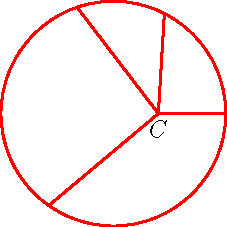 size(4cm);
draw(unitcircle,red+1);
real c = 0.4;
pair C = (c,0);
real theta0 = 0;
real theta1 = 1.1;
real theta2 = 1.9;
real theta3 = 4.1;
pair A0 = (cos(theta0),sin(theta0));
pair A1 = (cos(theta1),sin(theta1));
pair A2 = (cos(theta2),sin(theta2));
pair A3 = (cos(theta3),sin(theta3));
draw(C--A0,red+1);
draw(C--A1,red+1);
draw(C--A2,red+1);
draw(C--A3,red+1);
label("$C$",C,S);